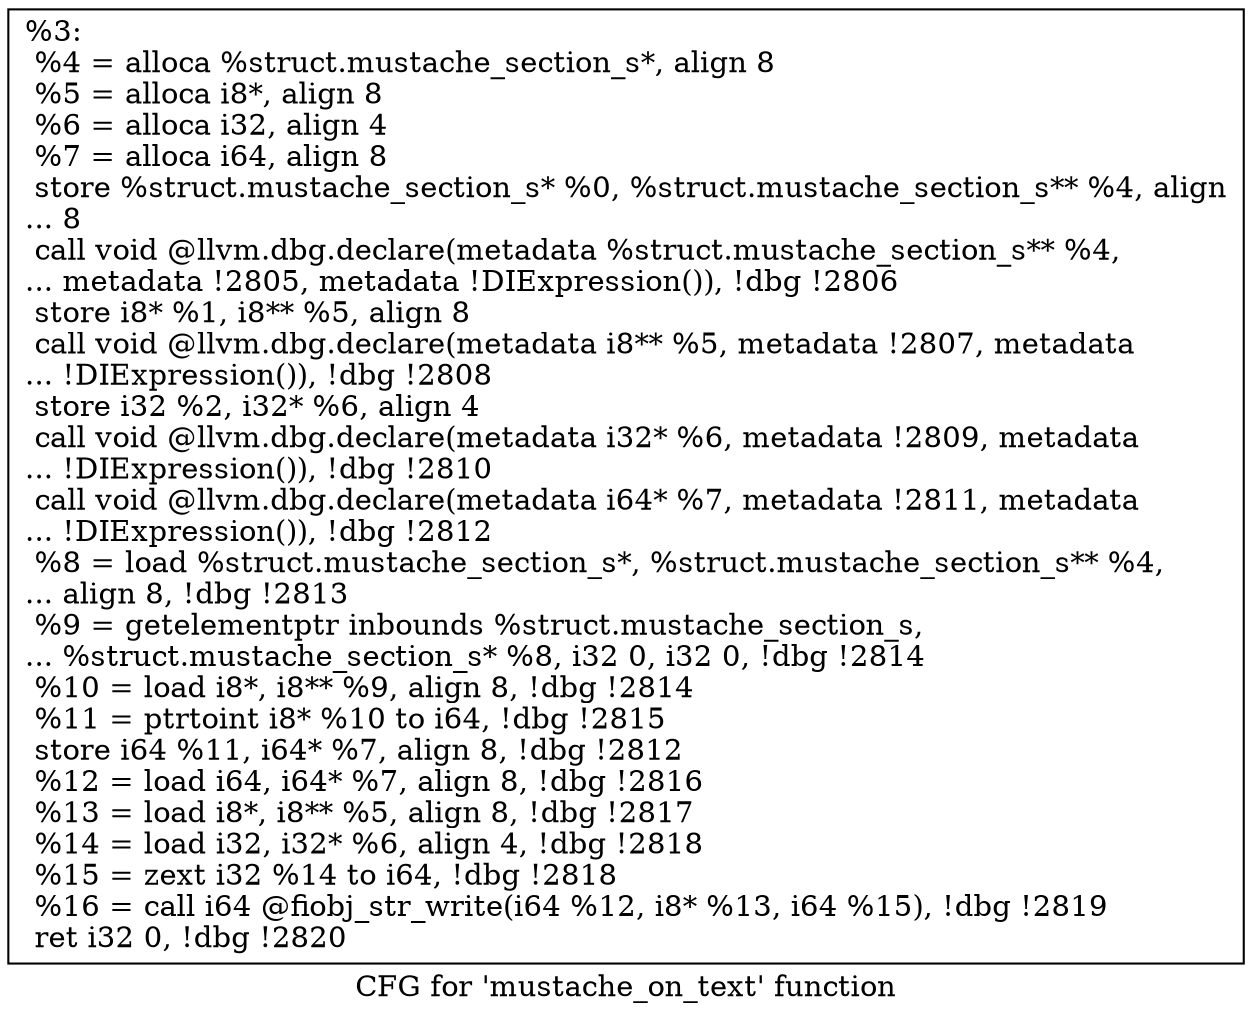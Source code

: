 digraph "CFG for 'mustache_on_text' function" {
	label="CFG for 'mustache_on_text' function";

	Node0x556851fe38d0 [shape=record,label="{%3:\l  %4 = alloca %struct.mustache_section_s*, align 8\l  %5 = alloca i8*, align 8\l  %6 = alloca i32, align 4\l  %7 = alloca i64, align 8\l  store %struct.mustache_section_s* %0, %struct.mustache_section_s** %4, align\l... 8\l  call void @llvm.dbg.declare(metadata %struct.mustache_section_s** %4,\l... metadata !2805, metadata !DIExpression()), !dbg !2806\l  store i8* %1, i8** %5, align 8\l  call void @llvm.dbg.declare(metadata i8** %5, metadata !2807, metadata\l... !DIExpression()), !dbg !2808\l  store i32 %2, i32* %6, align 4\l  call void @llvm.dbg.declare(metadata i32* %6, metadata !2809, metadata\l... !DIExpression()), !dbg !2810\l  call void @llvm.dbg.declare(metadata i64* %7, metadata !2811, metadata\l... !DIExpression()), !dbg !2812\l  %8 = load %struct.mustache_section_s*, %struct.mustache_section_s** %4,\l... align 8, !dbg !2813\l  %9 = getelementptr inbounds %struct.mustache_section_s,\l... %struct.mustache_section_s* %8, i32 0, i32 0, !dbg !2814\l  %10 = load i8*, i8** %9, align 8, !dbg !2814\l  %11 = ptrtoint i8* %10 to i64, !dbg !2815\l  store i64 %11, i64* %7, align 8, !dbg !2812\l  %12 = load i64, i64* %7, align 8, !dbg !2816\l  %13 = load i8*, i8** %5, align 8, !dbg !2817\l  %14 = load i32, i32* %6, align 4, !dbg !2818\l  %15 = zext i32 %14 to i64, !dbg !2818\l  %16 = call i64 @fiobj_str_write(i64 %12, i8* %13, i64 %15), !dbg !2819\l  ret i32 0, !dbg !2820\l}"];
}
